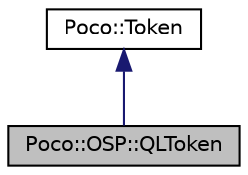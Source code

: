 digraph "Poco::OSP::QLToken"
{
 // LATEX_PDF_SIZE
  edge [fontname="Helvetica",fontsize="10",labelfontname="Helvetica",labelfontsize="10"];
  node [fontname="Helvetica",fontsize="10",shape=record];
  Node1 [label="Poco::OSP::QLToken",height=0.2,width=0.4,color="black", fillcolor="grey75", style="filled", fontcolor="black",tooltip="The base class for all query language tokens."];
  Node2 -> Node1 [dir="back",color="midnightblue",fontsize="10",style="solid"];
  Node2 [label="Poco::Token",height=0.2,width=0.4,color="black", fillcolor="white", style="filled",URL="$classPoco_1_1Token.html",tooltip=" "];
}
